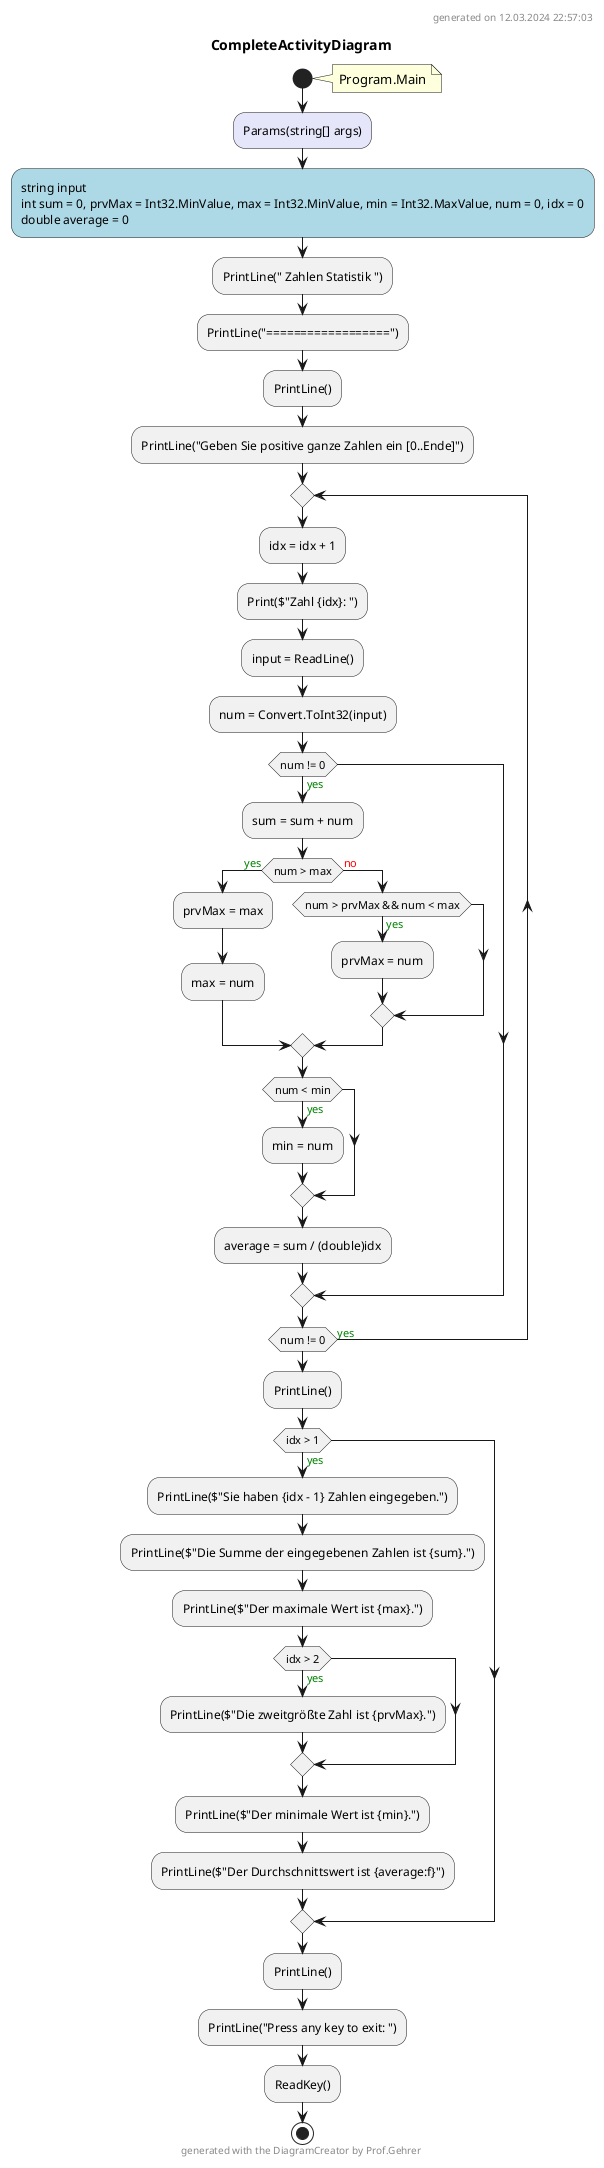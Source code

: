 @startuml CompleteActivityDiagram
header
generated on 12.03.2024 22:57:03
end header
title CompleteActivityDiagram
start
note right:  Program.Main
#Lavender:Params(string[] args);
#LightBlue:string input
int sum = 0, prvMax = Int32.MinValue, max = Int32.MinValue, min = Int32.MaxValue, num = 0, idx = 0
double average = 0;
:PrintLine(" Zahlen Statistik ");
:PrintLine("==================");
:PrintLine();
:PrintLine("Geben Sie positive ganze Zahlen ein [0..Ende]");
repeat
    :idx = idx + 1;
    :Print($"Zahl {idx}: ");
    :input = ReadLine();
    :num = Convert.ToInt32(input);
    if (num != 0) then (<color:green>yes)
        :sum = sum + num;
        if (num > max) then (<color:green>yes)
            :prvMax = max;
            :max = num;
          else (<color:red>no)
            if (num > prvMax && num < max) then (<color:green>yes)
                :prvMax = num;
            endif
        endif
        if (num < min) then (<color:green>yes)
            :min = num;
        endif
        :average = sum / (double)idx;
    endif
repeat while (num != 0) is (<color:green>yes)
:PrintLine();
if (idx > 1) then (<color:green>yes)
    :PrintLine($"Sie haben {idx - 1} Zahlen eingegeben.");
    :PrintLine($"Die Summe der eingegebenen Zahlen ist {sum}.");
    :PrintLine($"Der maximale Wert ist {max}.");
    if (idx > 2) then (<color:green>yes)
        :PrintLine($"Die zweitgrößte Zahl ist {prvMax}.");
    endif
    :PrintLine($"Der minimale Wert ist {min}.");
    :PrintLine($"Der Durchschnittswert ist {average:f}");
endif
:PrintLine();
:PrintLine("Press any key to exit: ");
:ReadKey();
stop
footer
generated with the DiagramCreator by Prof.Gehrer
end footer
@enduml
